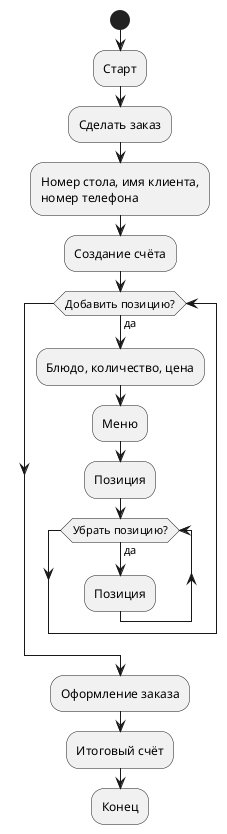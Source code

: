 @startuml
start

:Старт;
:Сделать заказ;
:Номер стола, имя клиента,\nномер телефона;
:Создание счёта;

while (Добавить позицию?) is (да)
  :Блюдо, количество, цена;
  :Меню;
  :Позиция;

  while (Убрать позицию?) is (да)
    :Позиция;
  endwhile
endwhile

:Оформление заказа;
:Итоговый счёт;
:Конец;

@enduml